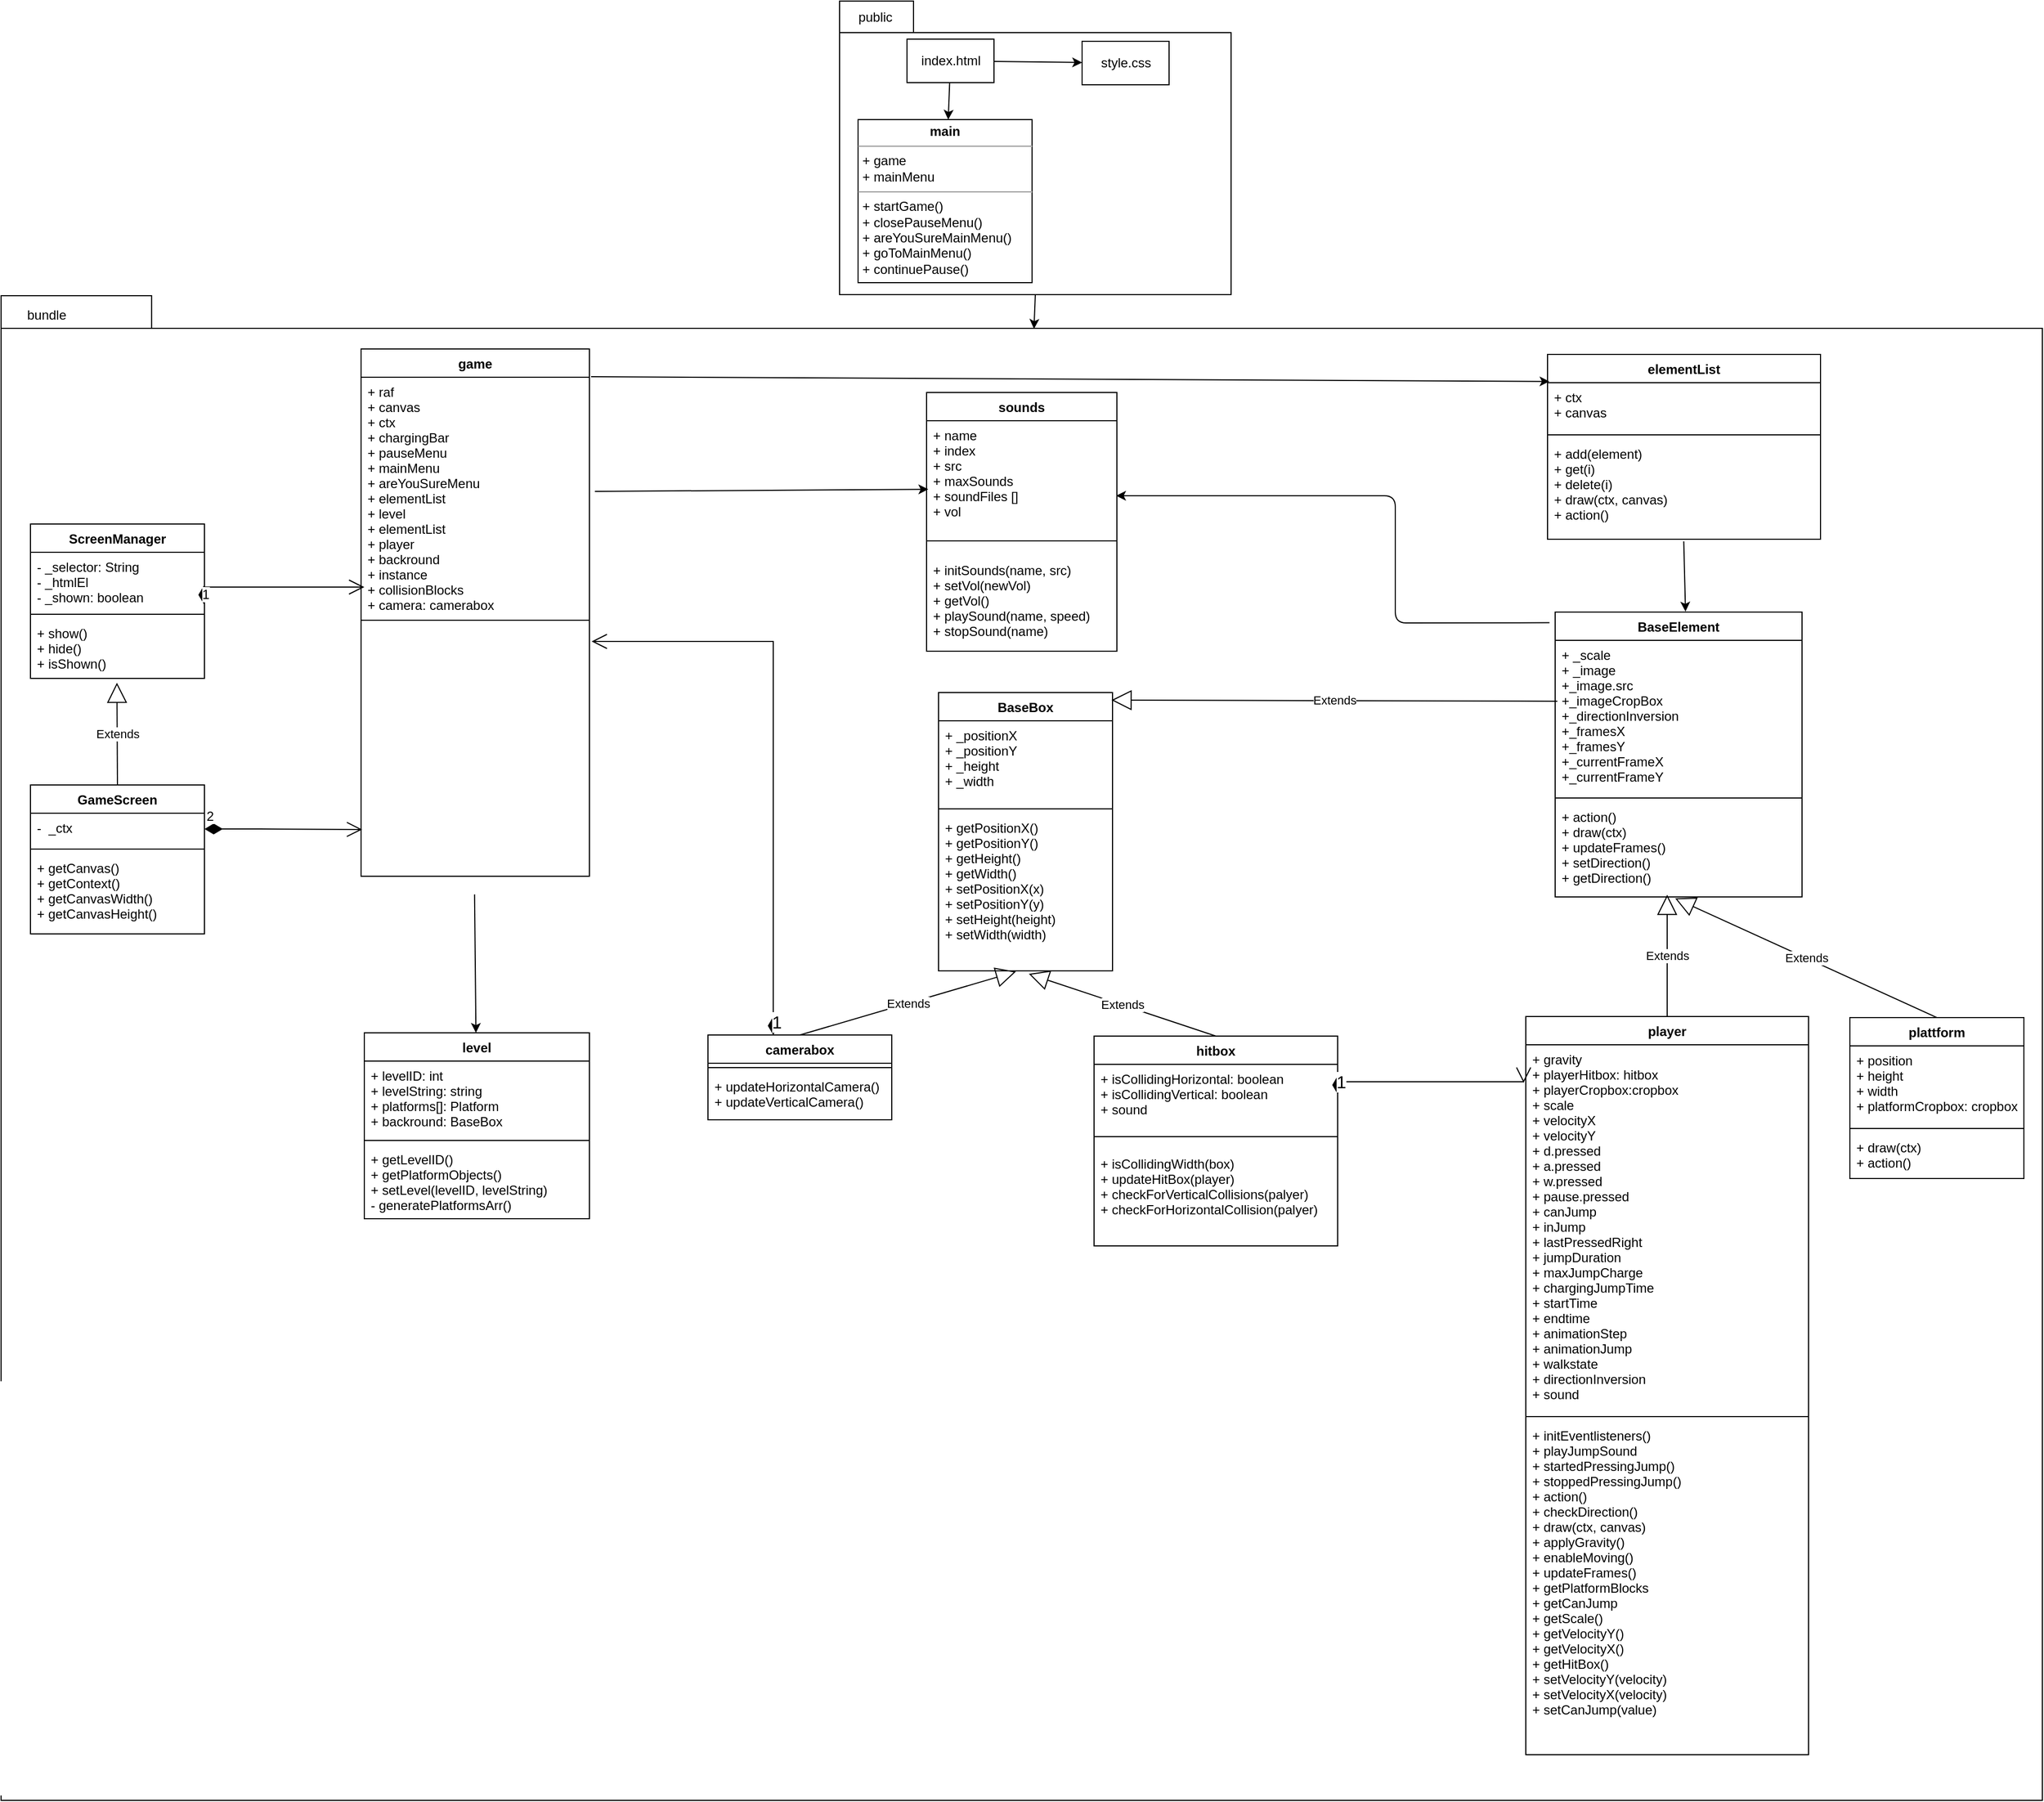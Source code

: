 <mxfile>
    <diagram id="IvDkrWEhoe80Hysmz0K1" name="Page-1">
        <mxGraphModel dx="2373" dy="2187" grid="0" gridSize="10" guides="0" tooltips="1" connect="1" arrows="1" fold="1" page="0" pageScale="1" pageWidth="850" pageHeight="1100" math="0" shadow="0">
            <root>
                <mxCell id="0"/>
                <mxCell id="1" parent="0"/>
                <mxCell id="2" value="&lt;span style=&quot;color: rgba(0, 0, 0, 0); font-family: monospace; font-size: 0px; font-weight: 400; text-align: start;&quot;&gt;%3CmxGraphModel%3E%3Croot%3E%3CmxCell%20id%3D%220%22%2F%3E%3CmxCell%20id%3D%221%22%20parent%3D%220%22%2F%3E%3CmxCell%20id%3D%222%22%20value%3D%22backround%26%2310%3B%22%20style%3D%22swimlane%3BfontStyle%3D1%3Balign%3Dcenter%3BverticalAlign%3Dtop%3BchildLayout%3DstackLayout%3Bhorizontal%3D1%3BstartSize%3D26%3BhorizontalStack%3D0%3BresizeParent%3D1%3BresizeParentMax%3D0%3BresizeLast%3D0%3Bcollapsible%3D1%3BmarginBottom%3D0%3B%22%20vertex%3D%221%22%20parent%3D%221%22%3E%3CmxGeometry%20x%3D%22-80%22%20y%3D%22950%22%20width%3D%22160%22%20height%3D%2286%22%20as%3D%22geometry%22%2F%3E%3C%2FmxCell%3E%3CmxCell%20id%3D%223%22%20value%3D%22%2B%20field%3A%20type%22%20style%3D%22text%3BstrokeColor%3Dnone%3BfillColor%3Dnone%3Balign%3Dleft%3BverticalAlign%3Dtop%3BspacingLeft%3D4%3BspacingRight%3D4%3Boverflow%3Dhidden%3Brotatable%3D0%3Bpoints%3D%5B%5B0%2C0.5%5D%2C%5B1%2C0.5%5D%5D%3BportConstraint%3Deastwest%3B%22%20vertex%3D%221%22%20parent%3D%222%22%3E%3CmxGeometry%20y%3D%2226%22%20width%3D%22160%22%20height%3D%2226%22%20as%3D%22geometry%22%2F%3E%3C%2FmxCell%3E%3CmxCell%20id%3D%224%22%20value%3D%22%22%20style%3D%22line%3BstrokeWidth%3D1%3BfillColor%3Dnone%3Balign%3Dleft%3BverticalAlign%3Dmiddle%3BspacingTop%3D-1%3BspacingLeft%3D3%3BspacingRight%3D3%3Brotatable%3D0%3BlabelPosition%3Dright%3Bpoints%3D%5B%5D%3BportConstraint%3Deastwest%3BstrokeColor%3Dinherit%3B%22%20vertex%3D%221%22%20parent%3D%222%22%3E%3CmxGeometry%20y%3D%2252%22%20width%3D%22160%22%20height%3D%228%22%20as%3D%22geometry%22%2F%3E%3C%2FmxCell%3E%3CmxCell%20id%3D%225%22%20value%3D%22%2B%20method(type)%3A%20type%22%20style%3D%22text%3BstrokeColor%3Dnone%3BfillColor%3Dnone%3Balign%3Dleft%3BverticalAlign%3Dtop%3BspacingLeft%3D4%3BspacingRight%3D4%3Boverflow%3Dhidden%3Brotatable%3D0%3Bpoints%3D%5B%5B0%2C0.5%5D%2C%5B1%2C0.5%5D%5D%3BportConstraint%3Deastwest%3B%22%20vertex%3D%221%22%20parent%3D%222%22%3E%3CmxGeometry%20y%3D%2260%22%20width%3D%22160%22%20height%3D%2226%22%20as%3D%22geometry%22%2F%3E%3C%2FmxCell%3E%3C%2Froot%3E%3C%2FmxGraphModel%3E&lt;/span&gt;" style="shape=folder;fontStyle=1;spacingTop=10;tabWidth=50;tabHeight=30;tabPosition=left;html=1;" parent="1" vertex="1">
                    <mxGeometry x="-530" y="387" width="1877" height="1384" as="geometry"/>
                </mxCell>
                <mxCell id="4" value="" style="shape=folder;fontStyle=1;spacingTop=10;tabWidth=68;tabHeight=29;tabPosition=left;html=1;" parent="1" vertex="1">
                    <mxGeometry x="241" y="116" width="360" height="270" as="geometry"/>
                </mxCell>
                <mxCell id="10" value="&lt;p style=&quot;margin:0px;margin-top:4px;text-align:center;&quot;&gt;&lt;b&gt;main&lt;/b&gt;&lt;/p&gt;&lt;hr size=&quot;1&quot;&gt;&lt;p style=&quot;margin:0px;margin-left:4px;&quot;&gt;+ game&lt;/p&gt;&lt;p style=&quot;margin:0px;margin-left:4px;&quot;&gt;+ mainMenu&lt;/p&gt;&lt;hr size=&quot;1&quot;&gt;&lt;p style=&quot;margin:0px;margin-left:4px;&quot;&gt;+ startGame()&lt;/p&gt;&lt;p style=&quot;margin:0px;margin-left:4px;&quot;&gt;+ closePauseMenu()&lt;/p&gt;&lt;p style=&quot;margin:0px;margin-left:4px;&quot;&gt;+ areYouSureMainMenu()&lt;/p&gt;&lt;p style=&quot;margin:0px;margin-left:4px;&quot;&gt;+ goToMainMenu()&lt;/p&gt;&lt;p style=&quot;margin:0px;margin-left:4px;&quot;&gt;+ continuePause()&lt;/p&gt;" style="verticalAlign=top;align=left;overflow=fill;fontSize=12;fontFamily=Helvetica;html=1;" parent="1" vertex="1">
                    <mxGeometry x="258" y="225" width="160" height="150" as="geometry"/>
                </mxCell>
                <mxCell id="13" value="" style="edgeStyle=none;html=1;" parent="1" source="11" target="12" edge="1">
                    <mxGeometry relative="1" as="geometry"/>
                </mxCell>
                <mxCell id="14" value="" style="edgeStyle=none;html=1;" parent="1" source="11" target="10" edge="1">
                    <mxGeometry relative="1" as="geometry"/>
                </mxCell>
                <mxCell id="11" value="index.html" style="html=1;" parent="1" vertex="1">
                    <mxGeometry x="303" y="151" width="80" height="40" as="geometry"/>
                </mxCell>
                <mxCell id="12" value="style.css" style="html=1;" parent="1" vertex="1">
                    <mxGeometry x="464" y="153" width="80" height="40" as="geometry"/>
                </mxCell>
                <mxCell id="17" value="public" style="text;html=1;strokeColor=none;fillColor=none;align=center;verticalAlign=middle;whiteSpace=wrap;rounded=0;" parent="1" vertex="1">
                    <mxGeometry x="244" y="116" width="60" height="30" as="geometry"/>
                </mxCell>
                <mxCell id="18" value="bundle" style="text;html=1;strokeColor=none;fillColor=none;align=center;verticalAlign=middle;whiteSpace=wrap;rounded=0;" parent="1" vertex="1">
                    <mxGeometry x="-518" y="390" width="60" height="30" as="geometry"/>
                </mxCell>
                <mxCell id="19" value="game&#10;" style="swimlane;fontStyle=1;align=center;verticalAlign=top;childLayout=stackLayout;horizontal=1;startSize=26;horizontalStack=0;resizeParent=1;resizeParentMax=0;resizeLast=0;collapsible=1;marginBottom=0;" parent="1" vertex="1">
                    <mxGeometry x="-199" y="436" width="210" height="485" as="geometry"/>
                </mxCell>
                <mxCell id="20" value="+ raf&#10;+ canvas&#10;+ ctx&#10;+ chargingBar&#10;+ pauseMenu&#10;+ mainMenu&#10;+ areYouSureMenu&#10;+ elementList&#10;+ level&#10;+ elementList&#10;+ player&#10;+ backround&#10;+ instance&#10;+ collisionBlocks&#10;+ camera: camerabox" style="text;strokeColor=none;fillColor=none;align=left;verticalAlign=top;spacingLeft=4;spacingRight=4;overflow=hidden;rotatable=0;points=[[0,0.5],[1,0.5]];portConstraint=eastwest;" parent="19" vertex="1">
                    <mxGeometry y="26" width="210" height="223" as="geometry"/>
                </mxCell>
                <mxCell id="21" value="" style="line;strokeWidth=1;fillColor=none;align=left;verticalAlign=middle;spacingTop=-1;spacingLeft=3;spacingRight=3;rotatable=0;labelPosition=right;points=[];portConstraint=eastwest;strokeColor=inherit;" parent="19" vertex="1">
                    <mxGeometry y="249" width="210" height="1" as="geometry"/>
                </mxCell>
                <mxCell id="22" value="+ getInstance()&#10;+ getElementlist()&#10;+ start(level)&#10;+ stop()&#10;+ tick()&#10;+ drawjumpChargingBar()&#10;+ getCanvas()&#10;+ getContext()&#10;+ getGameScreen()&#10;+ getChargingBar()&#10;+ getMainMenu()&#10;+ getMapScale()&#10;+ closePauseMenu()&#10;+ areYouSureMenu()&#10;+ openMainmenu()&#10;+ continuePause()&#10;&#10; " style="text;strokeColor=none;fillColor=none;align=left;verticalAlign=top;spacingLeft=4;spacingRight=4;overflow=hidden;rotatable=0;points=[[0,0.5],[1,0.5]];portConstraint=eastwest;fontColor=#FFFFFF;" parent="19" vertex="1">
                    <mxGeometry y="250" width="210" height="235" as="geometry"/>
                </mxCell>
                <mxCell id="23" value="elementList&#10;" style="swimlane;fontStyle=1;align=center;verticalAlign=top;childLayout=stackLayout;horizontal=1;startSize=26;horizontalStack=0;resizeParent=1;resizeParentMax=0;resizeLast=0;collapsible=1;marginBottom=0;" parent="1" vertex="1">
                    <mxGeometry x="892" y="441" width="251" height="170" as="geometry"/>
                </mxCell>
                <mxCell id="24" value="+ ctx&#10;+ canvas&#10;" style="text;strokeColor=none;fillColor=none;align=left;verticalAlign=top;spacingLeft=4;spacingRight=4;overflow=hidden;rotatable=0;points=[[0,0.5],[1,0.5]];portConstraint=eastwest;" parent="23" vertex="1">
                    <mxGeometry y="26" width="251" height="44" as="geometry"/>
                </mxCell>
                <mxCell id="25" value="" style="line;strokeWidth=1;fillColor=none;align=left;verticalAlign=middle;spacingTop=-1;spacingLeft=3;spacingRight=3;rotatable=0;labelPosition=right;points=[];portConstraint=eastwest;strokeColor=inherit;" parent="23" vertex="1">
                    <mxGeometry y="70" width="251" height="8" as="geometry"/>
                </mxCell>
                <mxCell id="26" value="+ add(element)&#10;+ get(i)&#10;+ delete(i)&#10;+ draw(ctx, canvas)&#10;+ action()" style="text;strokeColor=none;fillColor=none;align=left;verticalAlign=top;spacingLeft=4;spacingRight=4;overflow=hidden;rotatable=0;points=[[0,0.5],[1,0.5]];portConstraint=eastwest;" parent="23" vertex="1">
                    <mxGeometry y="78" width="251" height="92" as="geometry"/>
                </mxCell>
                <mxCell id="30" value="BaseElement" style="swimlane;fontStyle=1;align=center;verticalAlign=top;childLayout=stackLayout;horizontal=1;startSize=26;horizontalStack=0;resizeParent=1;resizeParentMax=0;resizeLast=0;collapsible=1;marginBottom=0;" parent="1" vertex="1">
                    <mxGeometry x="899" y="678" width="227" height="262" as="geometry"/>
                </mxCell>
                <mxCell id="31" value="+ _scale&#10;+ _image&#10;+_image.src&#10;+_imageCropBox&#10;+_directionInversion&#10;+_framesX&#10;+_framesY&#10;+_currentFrameX&#10;+_currentFrameY&#10;" style="text;strokeColor=none;fillColor=none;align=left;verticalAlign=top;spacingLeft=4;spacingRight=4;overflow=hidden;rotatable=0;points=[[0,0.5],[1,0.5]];portConstraint=eastwest;" parent="30" vertex="1">
                    <mxGeometry y="26" width="227" height="141" as="geometry"/>
                </mxCell>
                <mxCell id="32" value="" style="line;strokeWidth=1;fillColor=none;align=left;verticalAlign=middle;spacingTop=-1;spacingLeft=3;spacingRight=3;rotatable=0;labelPosition=right;points=[];portConstraint=eastwest;strokeColor=inherit;" parent="30" vertex="1">
                    <mxGeometry y="167" width="227" height="8" as="geometry"/>
                </mxCell>
                <mxCell id="33" value="+ action()&#10;+ draw(ctx)&#10;+ updateFrames()&#10;+ setDirection()&#10;+ getDirection()" style="text;strokeColor=none;fillColor=none;align=left;verticalAlign=top;spacingLeft=4;spacingRight=4;overflow=hidden;rotatable=0;points=[[0,0.5],[1,0.5]];portConstraint=eastwest;" parent="30" vertex="1">
                    <mxGeometry y="175" width="227" height="87" as="geometry"/>
                </mxCell>
                <mxCell id="42" style="edgeStyle=none;html=1;exitX=0.499;exitY=1.021;exitDx=0;exitDy=0;exitPerimeter=0;entryX=0.528;entryY=-0.002;entryDx=0;entryDy=0;entryPerimeter=0;" parent="1" source="26" target="30" edge="1">
                    <mxGeometry relative="1" as="geometry">
                        <mxPoint x="484" y="617" as="sourcePoint"/>
                    </mxGeometry>
                </mxCell>
                <mxCell id="47" value="player&#10;&#10;" style="swimlane;fontStyle=1;align=center;verticalAlign=top;childLayout=stackLayout;horizontal=1;startSize=26;horizontalStack=0;resizeParent=1;resizeParentMax=0;resizeLast=0;collapsible=1;marginBottom=0;" parent="1" vertex="1">
                    <mxGeometry x="872" y="1050" width="260" height="679" as="geometry"/>
                </mxCell>
                <mxCell id="48" value="+ gravity&#10;+ playerHitbox: hitbox&#10;+ playerCropbox:cropbox&#10;+ scale&#10;+ velocityX&#10;+ velocityY&#10;+ d.pressed&#10;+ a.pressed&#10;+ w.pressed&#10;+ pause.pressed&#10;+ canJump&#10;+ inJump&#10;+ lastPressedRight&#10;+ jumpDuration&#10;+ maxJumpCharge&#10;+ chargingJumpTime&#10;+ startTime&#10;+ endtime&#10;+ animationStep&#10;+ animationJump&#10;+ walkstate&#10;+ directionInversion&#10;+ sound" style="text;strokeColor=none;fillColor=none;align=left;verticalAlign=top;spacingLeft=4;spacingRight=4;overflow=hidden;rotatable=0;points=[[0,0.5],[1,0.5]];portConstraint=eastwest;" parent="47" vertex="1">
                    <mxGeometry y="26" width="260" height="338" as="geometry"/>
                </mxCell>
                <mxCell id="49" value="" style="line;strokeWidth=1;fillColor=none;align=left;verticalAlign=middle;spacingTop=-1;spacingLeft=3;spacingRight=3;rotatable=0;labelPosition=right;points=[];portConstraint=eastwest;strokeColor=inherit;" parent="47" vertex="1">
                    <mxGeometry y="364" width="260" height="8" as="geometry"/>
                </mxCell>
                <mxCell id="50" value="+ initEventlisteners()&#10;+ playJumpSound&#10;+ startedPressingJump()&#10;+ stoppedPressingJump()&#10;+ action()&#10;+ checkDirection()&#10;+ draw(ctx, canvas)&#10;+ applyGravity()&#10;+ enableMoving()&#10;+ updateFrames()&#10;+ getPlatformBlocks&#10;+ getCanJump&#10;+ getScale()&#10;+ getVelocityY()&#10;+ getVelocityX()&#10;+ getHitBox()&#10;+ setVelocityY(velocity)&#10;+ setVelocityX(velocity)&#10;+ setCanJump(value)&#10;&#10;" style="text;strokeColor=none;fillColor=none;align=left;verticalAlign=top;spacingLeft=4;spacingRight=4;overflow=hidden;rotatable=0;points=[[0,0.5],[1,0.5]];portConstraint=eastwest;" parent="47" vertex="1">
                    <mxGeometry y="372" width="260" height="307" as="geometry"/>
                </mxCell>
                <mxCell id="51" value="plattform&#10;" style="swimlane;fontStyle=1;align=center;verticalAlign=top;childLayout=stackLayout;horizontal=1;startSize=26;horizontalStack=0;resizeParent=1;resizeParentMax=0;resizeLast=0;collapsible=1;marginBottom=0;" parent="1" vertex="1">
                    <mxGeometry x="1170" y="1051" width="160" height="148" as="geometry"/>
                </mxCell>
                <mxCell id="52" value="+ position&#10;+ height&#10;+ width&#10;+ platformCropbox: cropbox" style="text;strokeColor=none;fillColor=none;align=left;verticalAlign=top;spacingLeft=4;spacingRight=4;overflow=hidden;rotatable=0;points=[[0,0.5],[1,0.5]];portConstraint=eastwest;" parent="51" vertex="1">
                    <mxGeometry y="26" width="160" height="72" as="geometry"/>
                </mxCell>
                <mxCell id="53" value="" style="line;strokeWidth=1;fillColor=none;align=left;verticalAlign=middle;spacingTop=-1;spacingLeft=3;spacingRight=3;rotatable=0;labelPosition=right;points=[];portConstraint=eastwest;strokeColor=inherit;" parent="51" vertex="1">
                    <mxGeometry y="98" width="160" height="8" as="geometry"/>
                </mxCell>
                <mxCell id="54" value="+ draw(ctx)&#10;+ action()" style="text;strokeColor=none;fillColor=none;align=left;verticalAlign=top;spacingLeft=4;spacingRight=4;overflow=hidden;rotatable=0;points=[[0,0.5],[1,0.5]];portConstraint=eastwest;" parent="51" vertex="1">
                    <mxGeometry y="106" width="160" height="42" as="geometry"/>
                </mxCell>
                <mxCell id="59" value="Extends" style="endArrow=block;endSize=16;endFill=0;html=1;exitX=0.5;exitY=0;exitDx=0;exitDy=0;" parent="1" source="47" edge="1">
                    <mxGeometry width="160" relative="1" as="geometry">
                        <mxPoint x="-3.6" y="961.548" as="sourcePoint"/>
                        <mxPoint x="1002" y="938" as="targetPoint"/>
                    </mxGeometry>
                </mxCell>
                <mxCell id="60" value="Extends" style="endArrow=block;endSize=16;endFill=0;html=1;exitX=0.5;exitY=0;exitDx=0;exitDy=0;entryX=0.486;entryY=1.015;entryDx=0;entryDy=0;entryPerimeter=0;" parent="1" source="51" target="33" edge="1">
                    <mxGeometry width="160" relative="1" as="geometry">
                        <mxPoint x="480" y="960" as="sourcePoint"/>
                        <mxPoint x="479.92" y="830.924" as="targetPoint"/>
                    </mxGeometry>
                </mxCell>
                <mxCell id="68" style="edgeStyle=none;html=1;exitX=0.5;exitY=1;exitDx=0;exitDy=0;exitPerimeter=0;entryX=0.506;entryY=0.022;entryDx=0;entryDy=0;entryPerimeter=0;" parent="1" source="4" target="2" edge="1">
                    <mxGeometry relative="1" as="geometry">
                        <mxPoint x="580" y="349" as="sourcePoint"/>
                        <mxPoint x="420" y="349.4" as="targetPoint"/>
                    </mxGeometry>
                </mxCell>
                <mxCell id="87" value="BaseBox" style="swimlane;fontStyle=1;align=center;verticalAlign=top;childLayout=stackLayout;horizontal=1;startSize=26;horizontalStack=0;resizeParent=1;resizeParentMax=0;resizeLast=0;collapsible=1;marginBottom=0;strokeColor=default;fontFamily=Helvetica;fontSize=12;fontColor=default;fillColor=default;" parent="1" vertex="1">
                    <mxGeometry x="332" y="752" width="160" height="256" as="geometry"/>
                </mxCell>
                <mxCell id="88" value="+ _positionX&#10;+ _positionY&#10;+ _height&#10;+ _width" style="text;strokeColor=none;fillColor=none;align=left;verticalAlign=top;spacingLeft=4;spacingRight=4;overflow=hidden;rotatable=0;points=[[0,0.5],[1,0.5]];portConstraint=eastwest;fontFamily=Helvetica;fontSize=12;fontColor=default;startSize=26;" parent="87" vertex="1">
                    <mxGeometry y="26" width="160" height="77" as="geometry"/>
                </mxCell>
                <mxCell id="89" value="" style="line;strokeWidth=1;fillColor=none;align=left;verticalAlign=middle;spacingTop=-1;spacingLeft=3;spacingRight=3;rotatable=0;labelPosition=right;points=[];portConstraint=eastwest;strokeColor=inherit;fontFamily=Helvetica;fontSize=12;fontColor=default;startSize=26;" parent="87" vertex="1">
                    <mxGeometry y="103" width="160" height="8" as="geometry"/>
                </mxCell>
                <mxCell id="90" value="+ getPositionX()&#10;+ getPositionY()&#10;+ getHeight()&#10;+ getWidth()&#10;+ setPositionX(x)&#10;+ setPositionY(y)&#10;+ setHeight(height)&#10;+ setWidth(width)" style="text;strokeColor=none;fillColor=none;align=left;verticalAlign=top;spacingLeft=4;spacingRight=4;overflow=hidden;rotatable=0;points=[[0,0.5],[1,0.5]];portConstraint=eastwest;fontFamily=Helvetica;fontSize=12;fontColor=default;startSize=26;" parent="87" vertex="1">
                    <mxGeometry y="111" width="160" height="145" as="geometry"/>
                </mxCell>
                <mxCell id="91" value="hitbox&#10;" style="swimlane;fontStyle=1;align=center;verticalAlign=top;childLayout=stackLayout;horizontal=1;startSize=26;horizontalStack=0;resizeParent=1;resizeParentMax=0;resizeLast=0;collapsible=1;marginBottom=0;strokeColor=default;fontFamily=Helvetica;fontSize=12;fontColor=default;fillColor=default;" parent="1" vertex="1">
                    <mxGeometry x="475" y="1068" width="224" height="193" as="geometry"/>
                </mxCell>
                <mxCell id="92" value="+ isCollidingHorizontal: boolean&#10;+ isCollidingVertical: boolean&#10;+ sound" style="text;strokeColor=none;fillColor=none;align=left;verticalAlign=top;spacingLeft=4;spacingRight=4;overflow=hidden;rotatable=0;points=[[0,0.5],[1,0.5]];portConstraint=eastwest;fontFamily=Helvetica;fontSize=12;fontColor=default;startSize=26;" parent="91" vertex="1">
                    <mxGeometry y="26" width="224" height="55" as="geometry"/>
                </mxCell>
                <mxCell id="93" value="" style="line;strokeWidth=1;fillColor=none;align=left;verticalAlign=middle;spacingTop=-1;spacingLeft=3;spacingRight=3;rotatable=0;labelPosition=right;points=[];portConstraint=eastwest;strokeColor=inherit;fontFamily=Helvetica;fontSize=12;fontColor=default;startSize=26;" parent="91" vertex="1">
                    <mxGeometry y="81" width="224" height="23" as="geometry"/>
                </mxCell>
                <mxCell id="94" value="+ isCollidingWidth(box)&#10;+ updateHitBox(player)&#10;+ checkForVerticalCollisions(palyer)&#10;+ checkForHorizontalCollision(palyer)&#10;&#10;" style="text;strokeColor=none;fillColor=none;align=left;verticalAlign=top;spacingLeft=4;spacingRight=4;overflow=hidden;rotatable=0;points=[[0,0.5],[1,0.5]];portConstraint=eastwest;fontFamily=Helvetica;fontSize=12;fontColor=default;startSize=26;" parent="91" vertex="1">
                    <mxGeometry y="104" width="224" height="89" as="geometry"/>
                </mxCell>
                <mxCell id="99" value="camerabox" style="swimlane;fontStyle=1;align=center;verticalAlign=top;childLayout=stackLayout;horizontal=1;startSize=26;horizontalStack=0;resizeParent=1;resizeParentMax=0;resizeLast=0;collapsible=1;marginBottom=0;strokeColor=default;fontFamily=Helvetica;fontSize=12;fontColor=default;fillColor=default;" parent="1" vertex="1">
                    <mxGeometry x="120" y="1067" width="169" height="78" as="geometry"/>
                </mxCell>
                <mxCell id="101" value="" style="line;strokeWidth=1;fillColor=none;align=left;verticalAlign=middle;spacingTop=-1;spacingLeft=3;spacingRight=3;rotatable=0;labelPosition=right;points=[];portConstraint=eastwest;strokeColor=inherit;fontFamily=Helvetica;fontSize=12;fontColor=default;startSize=26;" parent="99" vertex="1">
                    <mxGeometry y="26" width="169" height="8" as="geometry"/>
                </mxCell>
                <mxCell id="102" value="+ updateHorizontalCamera()  &#10;+ updateVerticalCamera()" style="text;strokeColor=none;fillColor=none;align=left;verticalAlign=top;spacingLeft=4;spacingRight=4;overflow=hidden;rotatable=0;points=[[0,0.5],[1,0.5]];portConstraint=eastwest;fontFamily=Helvetica;fontSize=12;fontColor=default;startSize=26;" parent="99" vertex="1">
                    <mxGeometry y="34" width="169" height="44" as="geometry"/>
                </mxCell>
                <mxCell id="103" value="Extends" style="endArrow=block;endSize=16;endFill=0;html=1;exitX=0.009;exitY=0.397;exitDx=0;exitDy=0;exitPerimeter=0;" parent="1" source="31" edge="1">
                    <mxGeometry width="160" relative="1" as="geometry">
                        <mxPoint x="755.04" y="796.37" as="sourcePoint"/>
                        <mxPoint x="491" y="759" as="targetPoint"/>
                    </mxGeometry>
                </mxCell>
                <mxCell id="104" value="Extends" style="endArrow=block;endSize=16;endFill=0;html=1;exitX=0.5;exitY=0;exitDx=0;exitDy=0;entryX=0.445;entryY=1.005;entryDx=0;entryDy=0;entryPerimeter=0;" parent="1" source="99" target="90" edge="1">
                    <mxGeometry width="160" relative="1" as="geometry">
                        <mxPoint x="412.04" y="1010.37" as="sourcePoint"/>
                        <mxPoint x="179" y="941.998" as="targetPoint"/>
                    </mxGeometry>
                </mxCell>
                <mxCell id="106" value="Extends" style="endArrow=block;endSize=16;endFill=0;html=1;exitX=0.5;exitY=0;exitDx=0;exitDy=0;entryX=0.519;entryY=1.019;entryDx=0;entryDy=0;entryPerimeter=0;" parent="1" source="91" target="90" edge="1">
                    <mxGeometry width="160" relative="1" as="geometry">
                        <mxPoint x="713.04" y="1003.37" as="sourcePoint"/>
                        <mxPoint x="480" y="934.998" as="targetPoint"/>
                    </mxGeometry>
                </mxCell>
                <mxCell id="237" value="1" style="endArrow=open;html=1;endSize=12;startArrow=diamondThin;startSize=14;startFill=1;edgeStyle=orthogonalEdgeStyle;align=left;verticalAlign=bottom;hachureGap=4;fontFamily=Helvetica;fontSize=16;rounded=0;exitX=1;exitY=0.5;exitDx=0;exitDy=0;" parent="1" source="92" edge="1">
                    <mxGeometry x="-1" y="3" relative="1" as="geometry">
                        <mxPoint x="947" y="1575" as="sourcePoint"/>
                        <mxPoint x="870" y="1111" as="targetPoint"/>
                        <Array as="points">
                            <mxPoint x="793" y="1110"/>
                            <mxPoint x="871" y="1110"/>
                        </Array>
                    </mxGeometry>
                </mxCell>
                <mxCell id="242" value="1" style="endArrow=open;html=1;endSize=12;startArrow=diamondThin;startSize=14;startFill=1;edgeStyle=orthogonalEdgeStyle;align=left;verticalAlign=bottom;rounded=0;sketch=0;hachureGap=4;jiggle=2;curveFitting=1;fontFamily=Helvetica;fontSize=16;" parent="1" source="99" edge="1">
                    <mxGeometry x="-1" y="3" relative="1" as="geometry">
                        <mxPoint x="173" y="1033" as="sourcePoint"/>
                        <mxPoint x="13" y="705" as="targetPoint"/>
                        <Array as="points">
                            <mxPoint x="180" y="705"/>
                        </Array>
                    </mxGeometry>
                </mxCell>
                <mxCell id="244" value="sounds" style="swimlane;fontStyle=1;align=center;verticalAlign=top;childLayout=stackLayout;horizontal=1;startSize=26;horizontalStack=0;resizeParent=1;resizeParentMax=0;resizeLast=0;collapsible=1;marginBottom=0;hachureGap=4;fontFamily=Helvetica;fontSize=12;" parent="1" vertex="1">
                    <mxGeometry x="321" y="476" width="175" height="238" as="geometry"/>
                </mxCell>
                <mxCell id="245" value="+ name&#10;+ index&#10;+ src&#10;+ maxSounds&#10;+ soundFiles []&#10;+ vol" style="text;strokeColor=none;fillColor=none;align=left;verticalAlign=top;spacingLeft=4;spacingRight=4;overflow=hidden;rotatable=0;points=[[0,0.5],[1,0.5]];portConstraint=eastwest;sketch=1;hachureGap=4;jiggle=2;curveFitting=1;fontFamily=Helvetica;fontSize=12;" parent="244" vertex="1">
                    <mxGeometry y="26" width="175" height="97" as="geometry"/>
                </mxCell>
                <mxCell id="246" value="" style="line;strokeWidth=1;fillColor=none;align=left;verticalAlign=middle;spacingTop=-1;spacingLeft=3;spacingRight=3;rotatable=0;labelPosition=right;points=[];portConstraint=eastwest;strokeColor=inherit;hachureGap=4;fontFamily=Helvetica;fontSize=20;" parent="244" vertex="1">
                    <mxGeometry y="123" width="175" height="27" as="geometry"/>
                </mxCell>
                <mxCell id="247" value="+ initSounds(name, src)&#10;+ setVol(newVol)&#10;+ getVol()&#10;+ playSound(name, speed)&#10;+ stopSound(name)" style="text;strokeColor=none;fillColor=none;align=left;verticalAlign=top;spacingLeft=4;spacingRight=4;overflow=hidden;rotatable=0;points=[[0,0.5],[1,0.5]];portConstraint=eastwest;hachureGap=4;fontFamily=Helvetica;fontSize=12;" parent="244" vertex="1">
                    <mxGeometry y="150" width="175" height="88" as="geometry"/>
                </mxCell>
                <mxCell id="250" value="level" style="swimlane;fontStyle=1;align=center;verticalAlign=top;childLayout=stackLayout;horizontal=1;startSize=26;horizontalStack=0;resizeParent=1;resizeParentMax=0;resizeLast=0;collapsible=1;marginBottom=0;sketch=0;hachureGap=4;jiggle=2;curveFitting=1;fontFamily=Helvetica;fontSize=12;" parent="1" vertex="1">
                    <mxGeometry x="-196" y="1065" width="207" height="171" as="geometry"/>
                </mxCell>
                <mxCell id="251" value="+ levelID: int&#10;+ levelString: string&#10;+ platforms[]: Platform&#10;+ backround: BaseBox" style="text;strokeColor=none;fillColor=none;align=left;verticalAlign=top;spacingLeft=4;spacingRight=4;overflow=hidden;rotatable=0;points=[[0,0.5],[1,0.5]];portConstraint=eastwest;sketch=0;hachureGap=4;jiggle=2;curveFitting=1;fontFamily=Helvetica;fontSize=12;" parent="250" vertex="1">
                    <mxGeometry y="26" width="207" height="69" as="geometry"/>
                </mxCell>
                <mxCell id="252" value="" style="line;strokeWidth=1;fillColor=none;align=left;verticalAlign=middle;spacingTop=-1;spacingLeft=3;spacingRight=3;rotatable=0;labelPosition=right;points=[];portConstraint=eastwest;strokeColor=inherit;sketch=0;hachureGap=4;jiggle=2;curveFitting=1;fontFamily=Helvetica;fontSize=12;" parent="250" vertex="1">
                    <mxGeometry y="95" width="207" height="8" as="geometry"/>
                </mxCell>
                <mxCell id="253" value="+ getLevelID()&#10;+ getPlatformObjects()&#10;+ setLevel(levelID, levelString)&#10;- generatePlatformsArr()" style="text;strokeColor=none;fillColor=none;align=left;verticalAlign=top;spacingLeft=4;spacingRight=4;overflow=hidden;rotatable=0;points=[[0,0.5],[1,0.5]];portConstraint=eastwest;sketch=0;hachureGap=4;jiggle=2;curveFitting=1;fontFamily=Helvetica;fontSize=12;" parent="250" vertex="1">
                    <mxGeometry y="103" width="207" height="68" as="geometry"/>
                </mxCell>
                <mxCell id="257" value="ScreenManager" style="swimlane;fontStyle=1;align=center;verticalAlign=top;childLayout=stackLayout;horizontal=1;startSize=26;horizontalStack=0;resizeParent=1;resizeParentMax=0;resizeLast=0;collapsible=1;marginBottom=0;sketch=0;hachureGap=4;jiggle=2;curveFitting=1;fontFamily=Helvetica;fontSize=12;" parent="1" vertex="1">
                    <mxGeometry x="-503" y="597" width="160" height="142" as="geometry"/>
                </mxCell>
                <mxCell id="258" value="- _selector: String&#10;- _htmlEl&#10;- _shown: boolean" style="text;strokeColor=none;fillColor=none;align=left;verticalAlign=top;spacingLeft=4;spacingRight=4;overflow=hidden;rotatable=0;points=[[0,0.5],[1,0.5]];portConstraint=eastwest;sketch=0;hachureGap=4;jiggle=2;curveFitting=1;fontFamily=Helvetica;fontSize=12;" parent="257" vertex="1">
                    <mxGeometry y="26" width="160" height="53" as="geometry"/>
                </mxCell>
                <mxCell id="259" value="" style="line;strokeWidth=1;fillColor=none;align=left;verticalAlign=middle;spacingTop=-1;spacingLeft=3;spacingRight=3;rotatable=0;labelPosition=right;points=[];portConstraint=eastwest;strokeColor=inherit;sketch=0;hachureGap=4;jiggle=2;curveFitting=1;fontFamily=Helvetica;fontSize=12;" parent="257" vertex="1">
                    <mxGeometry y="79" width="160" height="8" as="geometry"/>
                </mxCell>
                <mxCell id="260" value="+ show()&#10;+ hide() &#10;+ isShown()" style="text;strokeColor=none;fillColor=none;align=left;verticalAlign=top;spacingLeft=4;spacingRight=4;overflow=hidden;rotatable=0;points=[[0,0.5],[1,0.5]];portConstraint=eastwest;sketch=0;hachureGap=4;jiggle=2;curveFitting=1;fontFamily=Helvetica;fontSize=12;" parent="257" vertex="1">
                    <mxGeometry y="87" width="160" height="55" as="geometry"/>
                </mxCell>
                <mxCell id="262" value="1" style="endArrow=open;html=1;endSize=12;startArrow=diamondThin;startSize=14;startFill=1;edgeStyle=orthogonalEdgeStyle;align=left;verticalAlign=bottom;rounded=0;sketch=0;hachureGap=4;jiggle=2;curveFitting=1;fontFamily=Helvetica;fontSize=12;exitX=0.996;exitY=0.898;exitDx=0;exitDy=0;exitPerimeter=0;" parent="1" source="258" edge="1">
                    <mxGeometry x="-1" y="3" relative="1" as="geometry">
                        <mxPoint x="-376" y="670" as="sourcePoint"/>
                        <mxPoint x="-196" y="655" as="targetPoint"/>
                        <Array as="points">
                            <mxPoint x="-253" y="655"/>
                            <mxPoint x="-253" y="655"/>
                        </Array>
                    </mxGeometry>
                </mxCell>
                <mxCell id="265" value="GameScreen" style="swimlane;fontStyle=1;align=center;verticalAlign=top;childLayout=stackLayout;horizontal=1;startSize=26;horizontalStack=0;resizeParent=1;resizeParentMax=0;resizeLast=0;collapsible=1;marginBottom=0;sketch=0;hachureGap=4;jiggle=2;curveFitting=1;fontFamily=Helvetica;fontSize=12;" vertex="1" parent="1">
                    <mxGeometry x="-503" y="837" width="160" height="137" as="geometry"/>
                </mxCell>
                <mxCell id="266" value="-  _ctx " style="text;strokeColor=none;fillColor=none;align=left;verticalAlign=top;spacingLeft=4;spacingRight=4;overflow=hidden;rotatable=0;points=[[0,0.5],[1,0.5]];portConstraint=eastwest;sketch=0;hachureGap=4;jiggle=2;curveFitting=1;fontFamily=Helvetica;fontSize=12;" vertex="1" parent="265">
                    <mxGeometry y="26" width="160" height="29" as="geometry"/>
                </mxCell>
                <mxCell id="267" value="" style="line;strokeWidth=1;fillColor=none;align=left;verticalAlign=middle;spacingTop=-1;spacingLeft=3;spacingRight=3;rotatable=0;labelPosition=right;points=[];portConstraint=eastwest;strokeColor=inherit;sketch=0;hachureGap=4;jiggle=2;curveFitting=1;fontFamily=Helvetica;fontSize=12;" vertex="1" parent="265">
                    <mxGeometry y="55" width="160" height="8" as="geometry"/>
                </mxCell>
                <mxCell id="268" value="+ getCanvas()&#10;+ getContext()&#10;+ getCanvasWidth()&#10;+ getCanvasHeight()" style="text;strokeColor=none;fillColor=none;align=left;verticalAlign=top;spacingLeft=4;spacingRight=4;overflow=hidden;rotatable=0;points=[[0,0.5],[1,0.5]];portConstraint=eastwest;sketch=0;hachureGap=4;jiggle=2;curveFitting=1;fontFamily=Helvetica;fontSize=12;" vertex="1" parent="265">
                    <mxGeometry y="63" width="160" height="74" as="geometry"/>
                </mxCell>
                <mxCell id="269" value="Extends" style="endArrow=block;endSize=16;endFill=0;html=1;exitX=0.5;exitY=0;exitDx=0;exitDy=0;entryX=0.497;entryY=1.072;entryDx=0;entryDy=0;entryPerimeter=0;" edge="1" parent="1" source="265" target="260">
                    <mxGeometry width="160" relative="1" as="geometry">
                        <mxPoint x="-221.54" y="891.25" as="sourcePoint"/>
                        <mxPoint x="-423" y="745.005" as="targetPoint"/>
                    </mxGeometry>
                </mxCell>
                <mxCell id="271" style="edgeStyle=none;html=1;exitX=1.007;exitY=-0.002;exitDx=0;exitDy=0;entryX=0.007;entryY=-0.026;entryDx=0;entryDy=0;entryPerimeter=0;exitPerimeter=0;" edge="1" parent="1" source="20" target="24">
                    <mxGeometry relative="1" as="geometry">
                        <Array as="points"/>
                        <mxPoint x="367" y="471" as="sourcePoint"/>
                        <mxPoint x="50" y="471" as="targetPoint"/>
                    </mxGeometry>
                </mxCell>
                <mxCell id="272" style="edgeStyle=none;html=1;entryX=0.009;entryY=0.65;entryDx=0;entryDy=0;entryPerimeter=0;" edge="1" parent="1" target="245">
                    <mxGeometry relative="1" as="geometry">
                        <Array as="points"/>
                        <mxPoint x="16" y="567" as="sourcePoint"/>
                        <mxPoint x="29" y="587" as="targetPoint"/>
                    </mxGeometry>
                </mxCell>
                <mxCell id="273" style="edgeStyle=none;html=1;exitX=-0.023;exitY=-0.115;exitDx=0;exitDy=0;entryX=0.996;entryY=0.711;entryDx=0;entryDy=0;entryPerimeter=0;exitPerimeter=0;" edge="1" parent="1" source="31" target="245">
                    <mxGeometry relative="1" as="geometry">
                        <Array as="points">
                            <mxPoint x="752" y="688"/>
                            <mxPoint x="752" y="571"/>
                        </Array>
                        <mxPoint x="828" y="604" as="sourcePoint"/>
                        <mxPoint x="556" y="610" as="targetPoint"/>
                    </mxGeometry>
                </mxCell>
                <mxCell id="274" style="edgeStyle=none;html=1;exitX=0.497;exitY=1.071;exitDx=0;exitDy=0;exitPerimeter=0;" edge="1" parent="1" source="22" target="250">
                    <mxGeometry relative="1" as="geometry">
                        <Array as="points"/>
                        <mxPoint x="101" y="900" as="sourcePoint"/>
                        <mxPoint x="-216" y="900" as="targetPoint"/>
                    </mxGeometry>
                </mxCell>
                <mxCell id="275" value="2" style="endArrow=open;html=1;endSize=12;startArrow=diamondThin;startSize=14;startFill=1;edgeStyle=orthogonalEdgeStyle;align=left;verticalAlign=bottom;rounded=0;sketch=0;hachureGap=4;jiggle=2;curveFitting=1;fontFamily=Helvetica;fontSize=12;exitX=1;exitY=0.5;exitDx=0;exitDy=0;entryX=0.005;entryY=0.817;entryDx=0;entryDy=0;entryPerimeter=0;" edge="1" parent="1" source="266" target="22">
                    <mxGeometry x="-1" y="3" relative="1" as="geometry">
                        <mxPoint x="-295.0" y="952.594" as="sourcePoint"/>
                        <mxPoint x="-147.36" y="937" as="targetPoint"/>
                        <Array as="points">
                            <mxPoint x="-292" y="878"/>
                        </Array>
                    </mxGeometry>
                </mxCell>
            </root>
        </mxGraphModel>
    </diagram>
</mxfile>
